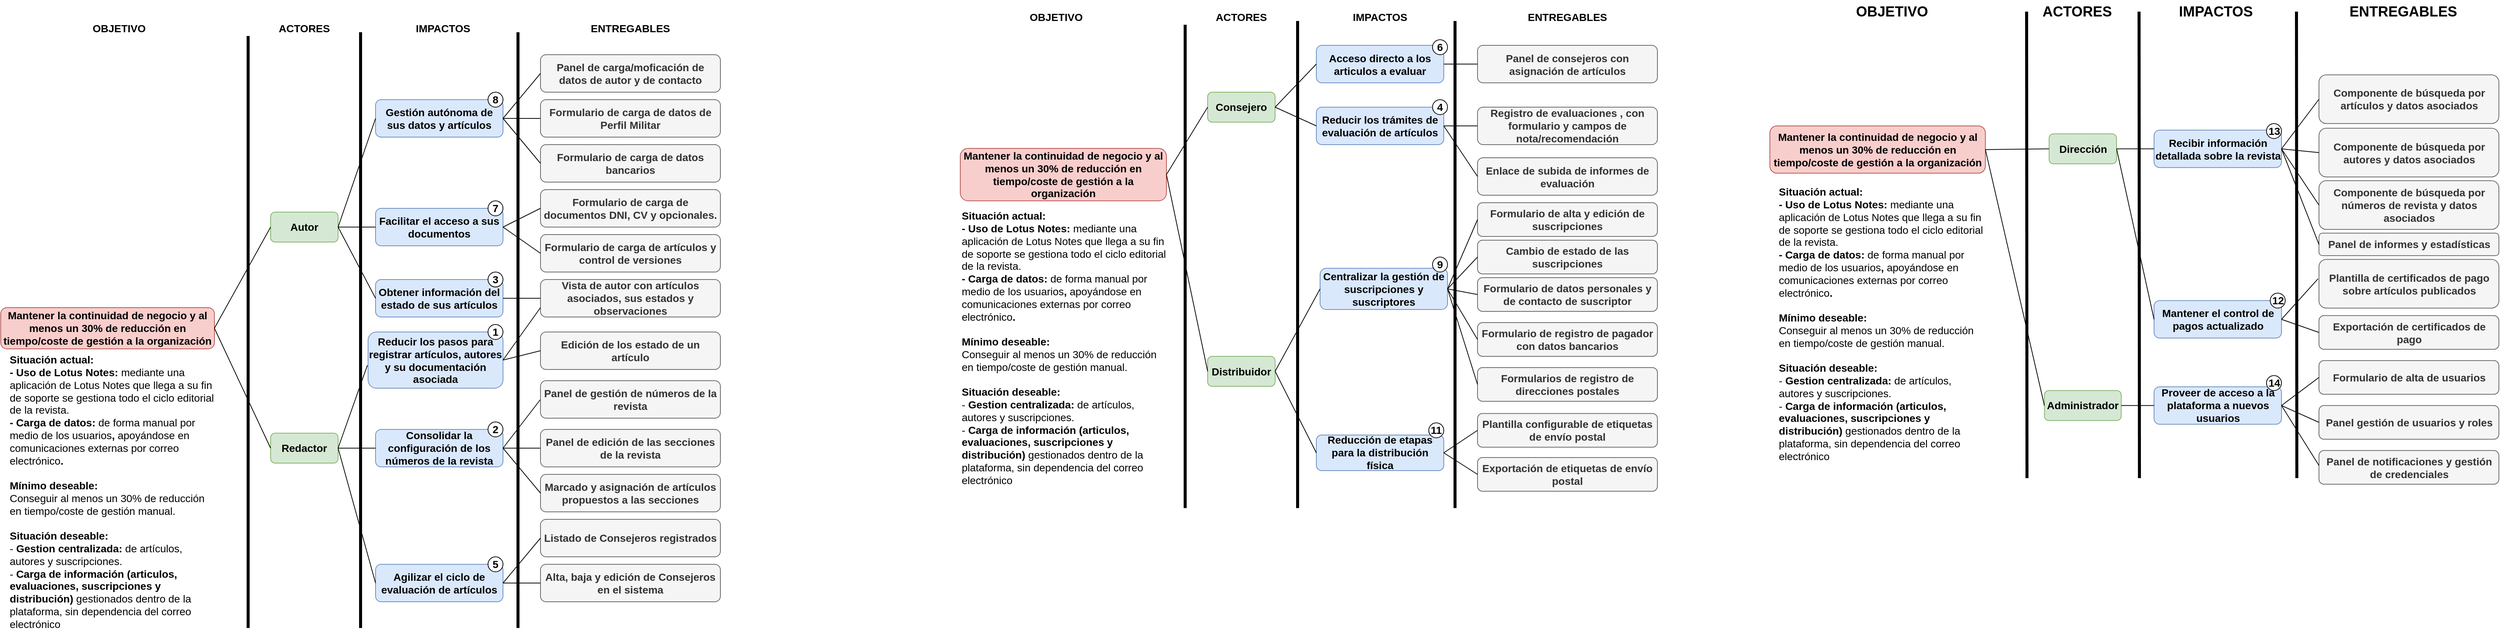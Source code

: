 <mxfile version="28.0.6">
  <diagram name="Página-1" id="cSd-_wRobqRKL74ayYy6">
    <mxGraphModel dx="3080" dy="961" grid="1" gridSize="10" guides="1" tooltips="1" connect="1" arrows="1" fold="1" page="1" pageScale="1" pageWidth="827" pageHeight="1169" math="0" shadow="0">
      <root>
        <mxCell id="0" />
        <mxCell id="1" parent="0" />
        <mxCell id="NgBLxMBELUggTvaBQ7se-1" value="&lt;b&gt;Mantener la continuidad de negocio y al menos un 30% de reducción en tiempo/coste de gestión a la organización&lt;/b&gt;" style="rounded=1;whiteSpace=wrap;html=1;fillColor=#f8cecc;strokeColor=#b85450;fontSize=14;" parent="1" vertex="1">
          <mxGeometry x="390" y="240" width="275" height="70" as="geometry" />
        </mxCell>
        <mxCell id="NgBLxMBELUggTvaBQ7se-33" value="ACTORES" style="text;html=1;align=center;verticalAlign=middle;whiteSpace=wrap;rounded=0;fontSize=14;fontStyle=1" parent="1" vertex="1">
          <mxGeometry x="735" y="50" width="60" height="30" as="geometry" />
        </mxCell>
        <mxCell id="NgBLxMBELUggTvaBQ7se-34" value="IMPACTOS" style="text;html=1;align=center;verticalAlign=middle;whiteSpace=wrap;rounded=0;fontSize=14;fontStyle=1" parent="1" vertex="1">
          <mxGeometry x="920" y="50" width="60" height="30" as="geometry" />
        </mxCell>
        <mxCell id="NgBLxMBELUggTvaBQ7se-35" value="ENTREGABLES" style="text;html=1;align=center;verticalAlign=middle;whiteSpace=wrap;rounded=0;fontSize=14;fontStyle=1" parent="1" vertex="1">
          <mxGeometry x="1170" y="50" width="60" height="30" as="geometry" />
        </mxCell>
        <mxCell id="NgBLxMBELUggTvaBQ7se-36" value="OBJETIVO" style="text;html=1;align=center;verticalAlign=middle;whiteSpace=wrap;rounded=0;fontSize=14;fontStyle=1" parent="1" vertex="1">
          <mxGeometry x="487.5" y="50" width="60" height="30" as="geometry" />
        </mxCell>
        <mxCell id="NgBLxMBELUggTvaBQ7se-38" value="" style="endArrow=none;html=1;rounded=0;strokeWidth=4;fontSize=14;" parent="1" edge="1">
          <mxGeometry width="50" height="50" relative="1" as="geometry">
            <mxPoint x="690" y="720" as="sourcePoint" />
            <mxPoint x="690" y="75" as="targetPoint" />
          </mxGeometry>
        </mxCell>
        <mxCell id="NgBLxMBELUggTvaBQ7se-39" value="" style="endArrow=none;html=1;rounded=0;strokeWidth=4;fontSize=14;" parent="1" edge="1">
          <mxGeometry width="50" height="50" relative="1" as="geometry">
            <mxPoint x="840" y="720" as="sourcePoint" />
            <mxPoint x="840" y="70" as="targetPoint" />
          </mxGeometry>
        </mxCell>
        <mxCell id="NgBLxMBELUggTvaBQ7se-40" value="" style="endArrow=none;html=1;rounded=0;strokeWidth=4;fontSize=14;" parent="1" edge="1">
          <mxGeometry width="50" height="50" relative="1" as="geometry">
            <mxPoint x="1050" y="720" as="sourcePoint" />
            <mxPoint x="1050" y="70" as="targetPoint" />
          </mxGeometry>
        </mxCell>
        <mxCell id="NgBLxMBELUggTvaBQ7se-41" value="&lt;div&gt;&lt;b&gt;&lt;br&gt;&lt;/b&gt;&lt;/div&gt;&lt;div&gt;&lt;font&gt;&lt;b&gt;Situación actual:&lt;/b&gt;&lt;/font&gt;&lt;/div&gt;&lt;div&gt;&lt;b style=&quot;background-color: transparent; color: light-dark(rgb(0, 0, 0), rgb(255, 255, 255));&quot;&gt;- Uso de Lotus Notes: &lt;/b&gt;&lt;span style=&quot;background-color: transparent; color: light-dark(rgb(0, 0, 0), rgb(255, 255, 255));&quot;&gt;mediante una aplicación de Lotus Notes que llega a su fin de soporte se gestiona todo el ciclo editorial de la revista.&lt;/span&gt;&lt;br&gt;&lt;b style=&quot;background-color: transparent; color: light-dark(rgb(0, 0, 0), rgb(255, 255, 255));&quot;&gt;- Carga de datos: &lt;/b&gt;&lt;span style=&quot;background-color: transparent; color: light-dark(rgb(0, 0, 0), rgb(255, 255, 255));&quot;&gt;de forma manual por medio de los usuarios&lt;/span&gt;&lt;b style=&quot;background-color: transparent; color: light-dark(rgb(0, 0, 0), rgb(255, 255, 255));&quot;&gt;,&amp;nbsp;&lt;/b&gt;&lt;span style=&quot;background-color: transparent; color: light-dark(rgb(0, 0, 0), rgb(255, 255, 255));&quot;&gt;apoyándose en comunicaciones externas por correo electrónico&lt;/span&gt;&lt;b style=&quot;background-color: transparent; color: light-dark(rgb(0, 0, 0), rgb(255, 255, 255));&quot;&gt;.&lt;/b&gt;&lt;/div&gt;&lt;div&gt;&lt;span style=&quot;background-color: transparent; color: light-dark(rgb(0, 0, 0), rgb(255, 255, 255));&quot;&gt;&lt;br&gt;&lt;/span&gt;&lt;/div&gt;&lt;b&gt;&lt;font&gt;Mínimo deseable&lt;/font&gt;:&lt;/b&gt;&amp;nbsp;&lt;div&gt;Conseguir al menos un 3&lt;span data-end=&quot;1153&quot; data-start=&quot;1099&quot;&gt;0% de reducción en tiempo/coste de gestión manual&lt;/span&gt;.&lt;div&gt;&lt;br&gt;&lt;div&gt;&lt;b&gt;&lt;font&gt;Situación deseable:&lt;/font&gt;&lt;/b&gt;&lt;/div&gt;&lt;div&gt;&lt;span style=&quot;background-color: transparent; color: light-dark(rgb(0, 0, 0), rgb(255, 255, 255));&quot;&gt;- &lt;b&gt;Gestion centralizada:&lt;/b&gt; de artículos, autores y suscripciones.&lt;/span&gt;&lt;br&gt;&lt;span style=&quot;background-color: transparent; color: light-dark(rgb(0, 0, 0), rgb(255, 255, 255));&quot;&gt;-&amp;nbsp;&lt;/span&gt;&lt;span style=&quot;background-color: transparent; color: light-dark(rgb(0, 0, 0), rgb(255, 255, 255));&quot;&gt;&lt;b&gt;Carga de información (articulos, evaluaciones, suscripciones y distribución)&lt;/b&gt; gestionados dentro de la plataforma, sin dependencia del correo electrónico&lt;/span&gt;&lt;br&gt;&lt;/div&gt;&lt;/div&gt;&lt;/div&gt;" style="text;html=1;align=left;verticalAlign=middle;whiteSpace=wrap;rounded=0;fontSize=14;" parent="1" vertex="1">
          <mxGeometry x="390" y="357.5" width="280" height="280" as="geometry" />
        </mxCell>
        <mxCell id="pvU-2DZ_yvHuzhMmbwo7-13" value="Panel de consejeros con asignación de artículos" style="rounded=1;whiteSpace=wrap;html=1;fontStyle=1;align=center;fillColor=#f5f5f5;fontColor=#333333;strokeColor=#666666;fontSize=14;" parent="1" vertex="1">
          <mxGeometry x="1080" y="102.5" width="240" height="50" as="geometry" />
        </mxCell>
        <mxCell id="pvU-2DZ_yvHuzhMmbwo7-15" value="Registro de evaluaciones , con formulario y campos de nota/recomendación" style="rounded=1;whiteSpace=wrap;html=1;fontStyle=1;align=center;fillColor=#f5f5f5;fontColor=#333333;strokeColor=#666666;fontSize=14;" parent="1" vertex="1">
          <mxGeometry x="1080" y="185" width="240" height="50" as="geometry" />
        </mxCell>
        <mxCell id="pvU-2DZ_yvHuzhMmbwo7-16" value="Enlace de subida de informes de evaluación" style="rounded=1;whiteSpace=wrap;html=1;fontStyle=1;align=center;fillColor=#f5f5f5;fontColor=#333333;strokeColor=#666666;fontSize=14;" parent="1" vertex="1">
          <mxGeometry x="1080" y="252.5" width="240" height="50" as="geometry" />
        </mxCell>
        <mxCell id="F3OMtXvFmDKzKZchB4pA-2" value="Consejero" style="rounded=1;whiteSpace=wrap;html=1;fontStyle=1;fillColor=#d5e8d4;strokeColor=#82b366;fontSize=14;" parent="1" vertex="1">
          <mxGeometry x="720" y="165" width="90" height="40" as="geometry" />
        </mxCell>
        <mxCell id="F3OMtXvFmDKzKZchB4pA-20" value="" style="endArrow=none;html=1;rounded=0;exitX=1;exitY=0.5;exitDx=0;exitDy=0;entryX=0;entryY=0.5;entryDx=0;entryDy=0;fontSize=14;" parent="1" source="NgBLxMBELUggTvaBQ7se-1" target="F3OMtXvFmDKzKZchB4pA-2" edge="1">
          <mxGeometry width="50" height="50" relative="1" as="geometry">
            <mxPoint x="750" y="1073" as="sourcePoint" />
            <mxPoint x="815" y="740" as="targetPoint" />
          </mxGeometry>
        </mxCell>
        <mxCell id="F3OMtXvFmDKzKZchB4pA-25" value="Acceso directo a los articulos a evaluar" style="rounded=1;whiteSpace=wrap;html=1;fontStyle=1;fillColor=#dae8fc;strokeColor=#6c8ebf;fontSize=14;" parent="1" vertex="1">
          <mxGeometry x="865" y="102.5" width="170" height="50" as="geometry" />
        </mxCell>
        <mxCell id="F3OMtXvFmDKzKZchB4pA-26" value="Reducir los trámites de evaluación de artículos" style="rounded=1;whiteSpace=wrap;html=1;fontStyle=1;fillColor=#dae8fc;strokeColor=#6c8ebf;fontSize=14;" parent="1" vertex="1">
          <mxGeometry x="865" y="185" width="170" height="50" as="geometry" />
        </mxCell>
        <mxCell id="F3OMtXvFmDKzKZchB4pA-27" value="" style="endArrow=none;html=1;rounded=0;exitX=1;exitY=0.5;exitDx=0;exitDy=0;entryX=0;entryY=0.5;entryDx=0;entryDy=0;fontSize=14;" parent="1" source="F3OMtXvFmDKzKZchB4pA-25" target="pvU-2DZ_yvHuzhMmbwo7-13" edge="1">
          <mxGeometry width="50" height="50" relative="1" as="geometry">
            <mxPoint x="1350" y="920" as="sourcePoint" />
            <mxPoint x="1400" y="980" as="targetPoint" />
          </mxGeometry>
        </mxCell>
        <mxCell id="F3OMtXvFmDKzKZchB4pA-28" value="" style="endArrow=none;html=1;rounded=0;exitX=1;exitY=0.5;exitDx=0;exitDy=0;entryX=0;entryY=0.5;entryDx=0;entryDy=0;fontSize=14;" parent="1" source="F3OMtXvFmDKzKZchB4pA-26" target="pvU-2DZ_yvHuzhMmbwo7-15" edge="1">
          <mxGeometry width="50" height="50" relative="1" as="geometry">
            <mxPoint x="1430" y="970" as="sourcePoint" />
            <mxPoint x="1480" y="1030" as="targetPoint" />
          </mxGeometry>
        </mxCell>
        <mxCell id="F3OMtXvFmDKzKZchB4pA-29" value="" style="endArrow=none;html=1;rounded=0;exitX=1;exitY=0.5;exitDx=0;exitDy=0;entryX=0;entryY=0.5;entryDx=0;entryDy=0;fontSize=14;" parent="1" source="F3OMtXvFmDKzKZchB4pA-26" target="pvU-2DZ_yvHuzhMmbwo7-16" edge="1">
          <mxGeometry width="50" height="50" relative="1" as="geometry">
            <mxPoint x="1370" y="960" as="sourcePoint" />
            <mxPoint x="1420" y="1020" as="targetPoint" />
          </mxGeometry>
        </mxCell>
        <mxCell id="F3OMtXvFmDKzKZchB4pA-42" value="" style="endArrow=none;html=1;rounded=0;exitX=1;exitY=0.5;exitDx=0;exitDy=0;entryX=0;entryY=0.5;entryDx=0;entryDy=0;fontSize=14;" parent="1" source="F3OMtXvFmDKzKZchB4pA-2" target="F3OMtXvFmDKzKZchB4pA-25" edge="1">
          <mxGeometry width="50" height="50" relative="1" as="geometry">
            <mxPoint x="800" y="1150" as="sourcePoint" />
            <mxPoint x="840" y="1050" as="targetPoint" />
          </mxGeometry>
        </mxCell>
        <mxCell id="F3OMtXvFmDKzKZchB4pA-43" value="" style="endArrow=none;html=1;rounded=0;exitX=1;exitY=0.5;exitDx=0;exitDy=0;entryX=0;entryY=0.5;entryDx=0;entryDy=0;fontSize=14;" parent="1" source="F3OMtXvFmDKzKZchB4pA-2" target="F3OMtXvFmDKzKZchB4pA-26" edge="1">
          <mxGeometry width="50" height="50" relative="1" as="geometry">
            <mxPoint x="900" y="1160" as="sourcePoint" />
            <mxPoint x="940" y="1060" as="targetPoint" />
          </mxGeometry>
        </mxCell>
        <mxCell id="F3OMtXvFmDKzKZchB4pA-44" value="&lt;b&gt;4&lt;/b&gt;" style="ellipse;whiteSpace=wrap;html=1;fontSize=14;" parent="1" vertex="1">
          <mxGeometry x="1020" y="175" width="20" height="20" as="geometry" />
        </mxCell>
        <mxCell id="F3OMtXvFmDKzKZchB4pA-48" value="&lt;b&gt;6&lt;/b&gt;" style="ellipse;whiteSpace=wrap;html=1;fontSize=14;" parent="1" vertex="1">
          <mxGeometry x="1020" y="95" width="20" height="20" as="geometry" />
        </mxCell>
        <mxCell id="Lrqej87W0PStqDDZzt1G-1" value="&lt;b&gt;Mantener la continuidad de negocio y al menos un 30% de reducción en tiempo/coste de gestión a la organización&lt;/b&gt;" style="rounded=1;whiteSpace=wrap;html=1;fillColor=#f8cecc;strokeColor=#b85450;fontSize=14;" parent="1" vertex="1">
          <mxGeometry x="1470" y="210" width="287.5" height="63.13" as="geometry" />
        </mxCell>
        <mxCell id="Lrqej87W0PStqDDZzt1G-3" value="Dirección" style="rounded=1;whiteSpace=wrap;html=1;fontStyle=1;fillColor=#d5e8d4;strokeColor=#82b366;fontSize=14;" parent="1" vertex="1">
          <mxGeometry x="1842.5" y="220.63" width="90" height="40" as="geometry" />
        </mxCell>
        <mxCell id="Lrqej87W0PStqDDZzt1G-9" value="Recibir información detallada sobre la revista" style="rounded=1;whiteSpace=wrap;html=1;fontStyle=1;fillColor=#dae8fc;strokeColor=#6c8ebf;fontSize=14;" parent="1" vertex="1">
          <mxGeometry x="1982.5" y="215.63" width="170" height="50" as="geometry" />
        </mxCell>
        <mxCell id="Lrqej87W0PStqDDZzt1G-12" value="Componente de búsqueda por artículos y datos asociados" style="rounded=1;whiteSpace=wrap;html=1;fontStyle=1;fillColor=#f5f5f5;fontColor=#333333;strokeColor=#666666;fontSize=14;" parent="1" vertex="1">
          <mxGeometry x="2202.5" y="141.88" width="240" height="65" as="geometry" />
        </mxCell>
        <mxCell id="Lrqej87W0PStqDDZzt1G-18" value="" style="endArrow=none;html=1;rounded=0;exitX=1;exitY=0.5;exitDx=0;exitDy=0;entryX=0;entryY=0.5;entryDx=0;entryDy=0;fontSize=14;" parent="1" source="Lrqej87W0PStqDDZzt1G-9" target="Lrqej87W0PStqDDZzt1G-12" edge="1">
          <mxGeometry width="50" height="50" relative="1" as="geometry">
            <mxPoint x="2022.5" y="200.63" as="sourcePoint" />
            <mxPoint x="2072.5" y="150.63" as="targetPoint" />
          </mxGeometry>
        </mxCell>
        <mxCell id="Lrqej87W0PStqDDZzt1G-20" value="" style="endArrow=none;html=1;rounded=0;exitX=1;exitY=0.5;exitDx=0;exitDy=0;entryX=0;entryY=0.5;entryDx=0;entryDy=0;fontSize=14;" parent="1" source="Lrqej87W0PStqDDZzt1G-3" target="Lrqej87W0PStqDDZzt1G-9" edge="1">
          <mxGeometry width="50" height="50" relative="1" as="geometry">
            <mxPoint x="2012.5" y="-329.37" as="sourcePoint" />
            <mxPoint x="2062.5" y="-379.37" as="targetPoint" />
          </mxGeometry>
        </mxCell>
        <mxCell id="Lrqej87W0PStqDDZzt1G-27" value="" style="endArrow=none;html=1;rounded=0;exitX=1;exitY=0.5;exitDx=0;exitDy=0;entryX=0;entryY=0.5;entryDx=0;entryDy=0;fontSize=14;" parent="1" source="Lrqej87W0PStqDDZzt1G-1" target="Lrqej87W0PStqDDZzt1G-3" edge="1">
          <mxGeometry width="50" height="50" relative="1" as="geometry">
            <mxPoint x="2022.5" y="-996.87" as="sourcePoint" />
            <mxPoint x="2072.5" y="-1046.87" as="targetPoint" />
          </mxGeometry>
        </mxCell>
        <mxCell id="Lrqej87W0PStqDDZzt1G-28" value="ACTORES" style="text;html=1;align=center;verticalAlign=middle;whiteSpace=wrap;rounded=0;fontSize=19;fontStyle=1" parent="1" vertex="1">
          <mxGeometry x="1850" y="42.5" width="60" height="30" as="geometry" />
        </mxCell>
        <mxCell id="Lrqej87W0PStqDDZzt1G-29" value="IMPACTOS" style="text;html=1;align=center;verticalAlign=middle;whiteSpace=wrap;rounded=0;fontSize=19;fontStyle=1" parent="1" vertex="1">
          <mxGeometry x="2035" y="42.5" width="60" height="30" as="geometry" />
        </mxCell>
        <mxCell id="Lrqej87W0PStqDDZzt1G-30" value="ENTREGABLES" style="text;html=1;align=center;verticalAlign=middle;whiteSpace=wrap;rounded=0;fontSize=19;fontStyle=1" parent="1" vertex="1">
          <mxGeometry x="2285" y="42.5" width="60" height="30" as="geometry" />
        </mxCell>
        <mxCell id="Lrqej87W0PStqDDZzt1G-31" value="OBJETIVO" style="text;html=1;align=center;verticalAlign=middle;whiteSpace=wrap;rounded=0;fontSize=19;fontStyle=1" parent="1" vertex="1">
          <mxGeometry x="1602.5" y="42.5" width="60" height="30" as="geometry" />
        </mxCell>
        <mxCell id="Lrqej87W0PStqDDZzt1G-33" value="" style="endArrow=none;html=1;rounded=0;strokeWidth=4;fontSize=14;" parent="1" edge="1">
          <mxGeometry width="50" height="50" relative="1" as="geometry">
            <mxPoint x="1813" y="680" as="sourcePoint" />
            <mxPoint x="1812.5" y="57.5" as="targetPoint" />
          </mxGeometry>
        </mxCell>
        <mxCell id="Lrqej87W0PStqDDZzt1G-34" value="" style="endArrow=none;html=1;rounded=0;strokeWidth=4;fontSize=14;" parent="1" edge="1">
          <mxGeometry width="50" height="50" relative="1" as="geometry">
            <mxPoint x="1963" y="680" as="sourcePoint" />
            <mxPoint x="1962.5" y="57.5" as="targetPoint" />
          </mxGeometry>
        </mxCell>
        <mxCell id="Lrqej87W0PStqDDZzt1G-35" value="" style="endArrow=none;html=1;rounded=0;strokeWidth=4;fontSize=14;" parent="1" edge="1">
          <mxGeometry width="50" height="50" relative="1" as="geometry">
            <mxPoint x="2173" y="680" as="sourcePoint" />
            <mxPoint x="2172.5" y="57.5" as="targetPoint" />
          </mxGeometry>
        </mxCell>
        <mxCell id="Lrqej87W0PStqDDZzt1G-36" value="&lt;div&gt;&lt;b&gt;&lt;br&gt;&lt;/b&gt;&lt;/div&gt;&lt;div&gt;&lt;font&gt;&lt;b&gt;Situación actual:&lt;/b&gt;&lt;/font&gt;&lt;/div&gt;&lt;div&gt;&lt;b style=&quot;background-color: transparent; color: light-dark(rgb(0, 0, 0), rgb(255, 255, 255));&quot;&gt;- Uso de Lotus Notes: &lt;/b&gt;&lt;span style=&quot;background-color: transparent; color: light-dark(rgb(0, 0, 0), rgb(255, 255, 255));&quot;&gt;mediante una aplicación de Lotus Notes que llega a su fin de soporte se gestiona todo el ciclo editorial de la revista.&lt;/span&gt;&lt;br&gt;&lt;b style=&quot;background-color: transparent; color: light-dark(rgb(0, 0, 0), rgb(255, 255, 255));&quot;&gt;- Carga de datos: &lt;/b&gt;&lt;span style=&quot;background-color: transparent; color: light-dark(rgb(0, 0, 0), rgb(255, 255, 255));&quot;&gt;de forma manual por medio de los usuarios&lt;/span&gt;&lt;b style=&quot;background-color: transparent; color: light-dark(rgb(0, 0, 0), rgb(255, 255, 255));&quot;&gt;,&amp;nbsp;&lt;/b&gt;&lt;span style=&quot;background-color: transparent; color: light-dark(rgb(0, 0, 0), rgb(255, 255, 255));&quot;&gt;apoyándose en comunicaciones externas por correo electrónico&lt;/span&gt;&lt;b style=&quot;background-color: transparent; color: light-dark(rgb(0, 0, 0), rgb(255, 255, 255));&quot;&gt;.&lt;/b&gt;&lt;/div&gt;&lt;div&gt;&lt;span style=&quot;background-color: transparent; color: light-dark(rgb(0, 0, 0), rgb(255, 255, 255));&quot;&gt;&lt;br&gt;&lt;/span&gt;&lt;/div&gt;&lt;b&gt;&lt;font&gt;Mínimo deseable&lt;/font&gt;:&lt;/b&gt;&amp;nbsp;&lt;div&gt;Conseguir al menos un 3&lt;span data-end=&quot;1153&quot; data-start=&quot;1099&quot;&gt;0% de reducción en tiempo/coste de gestión manual&lt;/span&gt;.&lt;div&gt;&lt;br&gt;&lt;div&gt;&lt;b&gt;&lt;font&gt;Situación deseable:&lt;/font&gt;&lt;/b&gt;&lt;/div&gt;&lt;div&gt;&lt;span style=&quot;background-color: transparent; color: light-dark(rgb(0, 0, 0), rgb(255, 255, 255));&quot;&gt;- &lt;b&gt;Gestion centralizada:&lt;/b&gt; de artículos, autores y suscripciones.&lt;/span&gt;&lt;br&gt;&lt;span style=&quot;background-color: transparent; color: light-dark(rgb(0, 0, 0), rgb(255, 255, 255));&quot;&gt;-&amp;nbsp;&lt;/span&gt;&lt;span style=&quot;background-color: transparent; color: light-dark(rgb(0, 0, 0), rgb(255, 255, 255));&quot;&gt;&lt;b&gt;Carga de información (articulos, evaluaciones, suscripciones y distribución)&lt;/b&gt; gestionados dentro de la plataforma, sin dependencia del correo electrónico&lt;/span&gt;&lt;br&gt;&lt;/div&gt;&lt;/div&gt;&lt;/div&gt;" style="text;html=1;align=left;verticalAlign=middle;whiteSpace=wrap;rounded=0;fontSize=14;" parent="1" vertex="1">
          <mxGeometry x="1480" y="326.25" width="280" height="280" as="geometry" />
        </mxCell>
        <mxCell id="Lrqej87W0PStqDDZzt1G-42" value="&lt;b&gt;13&lt;/b&gt;" style="ellipse;whiteSpace=wrap;html=1;fontSize=14;" parent="1" vertex="1">
          <mxGeometry x="2132.5" y="206.88" width="20" height="20" as="geometry" />
        </mxCell>
        <mxCell id="Lrqej87W0PStqDDZzt1G-48" value="Plantilla de certificados de pago sobre artículos publicados" style="rounded=1;whiteSpace=wrap;html=1;fontStyle=1;fillColor=#f5f5f5;fontColor=#333333;strokeColor=#666666;fontSize=14;" parent="1" vertex="1">
          <mxGeometry x="2202.5" y="388.13" width="240" height="65" as="geometry" />
        </mxCell>
        <mxCell id="Lrqej87W0PStqDDZzt1G-49" value="Mantener el control de pagos actualizado" style="rounded=1;whiteSpace=wrap;html=1;fontStyle=1;fillColor=#dae8fc;strokeColor=#6c8ebf;fontSize=14;" parent="1" vertex="1">
          <mxGeometry x="1982.5" y="443.13" width="170" height="50" as="geometry" />
        </mxCell>
        <mxCell id="Lrqej87W0PStqDDZzt1G-50" value="" style="endArrow=none;html=1;rounded=0;exitX=1;exitY=0.5;exitDx=0;exitDy=0;entryX=0;entryY=0.5;entryDx=0;entryDy=0;fontSize=14;" parent="1" source="Lrqej87W0PStqDDZzt1G-3" target="Lrqej87W0PStqDDZzt1G-49" edge="1">
          <mxGeometry width="50" height="50" relative="1" as="geometry">
            <mxPoint x="1932.5" y="16.38" as="sourcePoint" />
            <mxPoint x="1982.5" y="-45.62" as="targetPoint" />
          </mxGeometry>
        </mxCell>
        <mxCell id="Lrqej87W0PStqDDZzt1G-51" value="&lt;b&gt;12&lt;/b&gt;" style="ellipse;whiteSpace=wrap;html=1;fontSize=14;" parent="1" vertex="1">
          <mxGeometry x="2137.5" y="433.13" width="20" height="20" as="geometry" />
        </mxCell>
        <mxCell id="Lrqej87W0PStqDDZzt1G-52" value="" style="endArrow=none;html=1;rounded=0;entryX=-0.005;entryY=0.397;entryDx=0;entryDy=0;entryPerimeter=0;fontSize=14;" parent="1" target="Lrqej87W0PStqDDZzt1G-48" edge="1">
          <mxGeometry width="50" height="50" relative="1" as="geometry">
            <mxPoint x="2152.5" y="468.13" as="sourcePoint" />
            <mxPoint x="2232.5" y="383.13" as="targetPoint" />
          </mxGeometry>
        </mxCell>
        <mxCell id="Lrqej87W0PStqDDZzt1G-80" value="Componente de búsqueda por autores y datos asociados" style="rounded=1;whiteSpace=wrap;html=1;fontStyle=1;fillColor=#f5f5f5;fontColor=#333333;strokeColor=#666666;fontSize=14;" parent="1" vertex="1">
          <mxGeometry x="2202.5" y="213.13" width="240" height="65" as="geometry" />
        </mxCell>
        <mxCell id="Lrqej87W0PStqDDZzt1G-81" value="Componente de búsqueda por números de revista y datos asociados" style="rounded=1;whiteSpace=wrap;html=1;fontStyle=1;fillColor=#f5f5f5;fontColor=#333333;strokeColor=#666666;fontSize=14;" parent="1" vertex="1">
          <mxGeometry x="2202.5" y="283.13" width="240" height="65" as="geometry" />
        </mxCell>
        <mxCell id="Lrqej87W0PStqDDZzt1G-82" value="" style="endArrow=none;html=1;rounded=0;exitX=1;exitY=0.5;exitDx=0;exitDy=0;entryX=0;entryY=0.5;entryDx=0;entryDy=0;fontSize=14;" parent="1" source="Lrqej87W0PStqDDZzt1G-9" target="Lrqej87W0PStqDDZzt1G-80" edge="1">
          <mxGeometry width="50" height="50" relative="1" as="geometry">
            <mxPoint x="2112.5" y="327.13" as="sourcePoint" />
            <mxPoint x="2162.5" y="293.13" as="targetPoint" />
          </mxGeometry>
        </mxCell>
        <mxCell id="Lrqej87W0PStqDDZzt1G-83" value="" style="endArrow=none;html=1;rounded=0;exitX=1;exitY=0.5;exitDx=0;exitDy=0;entryX=0;entryY=0.5;entryDx=0;entryDy=0;fontSize=14;" parent="1" source="Lrqej87W0PStqDDZzt1G-9" target="Lrqej87W0PStqDDZzt1G-81" edge="1">
          <mxGeometry width="50" height="50" relative="1" as="geometry">
            <mxPoint x="2102.5" y="317.13" as="sourcePoint" />
            <mxPoint x="2152.5" y="283.13" as="targetPoint" />
          </mxGeometry>
        </mxCell>
        <mxCell id="Lrqej87W0PStqDDZzt1G-84" value="Exportación de certificados de pago" style="rounded=1;whiteSpace=wrap;html=1;fontStyle=1;fillColor=#f5f5f5;fontColor=#333333;strokeColor=#666666;fontSize=14;" parent="1" vertex="1">
          <mxGeometry x="2202.5" y="463.13" width="240" height="45" as="geometry" />
        </mxCell>
        <mxCell id="Lrqej87W0PStqDDZzt1G-85" value="" style="endArrow=none;html=1;rounded=0;exitX=1;exitY=0.5;exitDx=0;exitDy=0;entryX=0;entryY=0.5;entryDx=0;entryDy=0;fontSize=14;" parent="1" source="Lrqej87W0PStqDDZzt1G-49" target="Lrqej87W0PStqDDZzt1G-84" edge="1">
          <mxGeometry width="50" height="50" relative="1" as="geometry">
            <mxPoint x="2152.5" y="522.88" as="sourcePoint" />
            <mxPoint x="2199.5" y="481.88" as="targetPoint" />
          </mxGeometry>
        </mxCell>
        <mxCell id="Lrqej87W0PStqDDZzt1G-112" value="Panel de informes y estadísticas" style="rounded=1;whiteSpace=wrap;html=1;fontStyle=1;fillColor=#f5f5f5;fontColor=#333333;strokeColor=#666666;fontSize=14;" parent="1" vertex="1">
          <mxGeometry x="2202.5" y="353.13" width="240" height="30" as="geometry" />
        </mxCell>
        <mxCell id="Lrqej87W0PStqDDZzt1G-113" value="" style="endArrow=none;html=1;rounded=0;exitX=1;exitY=0.5;exitDx=0;exitDy=0;entryX=0;entryY=0.5;entryDx=0;entryDy=0;fontSize=14;" parent="1" source="Lrqej87W0PStqDDZzt1G-9" target="Lrqej87W0PStqDDZzt1G-112" edge="1">
          <mxGeometry width="50" height="50" relative="1" as="geometry">
            <mxPoint x="2082.5" y="353.13" as="sourcePoint" />
            <mxPoint x="2132.5" y="423.13" as="targetPoint" />
          </mxGeometry>
        </mxCell>
        <mxCell id="Lrqej87W0PStqDDZzt1G-114" value="Administrador" style="rounded=1;whiteSpace=wrap;html=1;fontStyle=1;fillColor=#d5e8d4;strokeColor=#82b366;fontSize=14;" parent="1" vertex="1">
          <mxGeometry x="1836.25" y="563.13" width="102.5" height="40" as="geometry" />
        </mxCell>
        <mxCell id="Lrqej87W0PStqDDZzt1G-115" value="Proveer de acceso a la plataforma a nuevos usuarios" style="rounded=1;whiteSpace=wrap;html=1;fontStyle=1;fillColor=#dae8fc;strokeColor=#6c8ebf;fontSize=14;" parent="1" vertex="1">
          <mxGeometry x="1982.5" y="558.13" width="170" height="50" as="geometry" />
        </mxCell>
        <mxCell id="Lrqej87W0PStqDDZzt1G-116" value="Formulario de alta de usuarios" style="rounded=1;whiteSpace=wrap;html=1;fontStyle=1;fillColor=#f5f5f5;fontColor=#333333;strokeColor=#666666;fontSize=14;" parent="1" vertex="1">
          <mxGeometry x="2202.5" y="523.13" width="240" height="45" as="geometry" />
        </mxCell>
        <mxCell id="Lrqej87W0PStqDDZzt1G-117" value="Panel gestión de usuarios y roles" style="rounded=1;whiteSpace=wrap;html=1;fontStyle=1;fillColor=#f5f5f5;fontColor=#333333;strokeColor=#666666;fontSize=14;" parent="1" vertex="1">
          <mxGeometry x="2202.5" y="583.13" width="240" height="45" as="geometry" />
        </mxCell>
        <mxCell id="Lrqej87W0PStqDDZzt1G-118" value="" style="endArrow=none;html=1;rounded=0;entryX=0;entryY=0.5;entryDx=0;entryDy=0;exitX=1;exitY=0.5;exitDx=0;exitDy=0;fontSize=14;" parent="1" source="Lrqej87W0PStqDDZzt1G-1" target="Lrqej87W0PStqDDZzt1G-114" edge="1">
          <mxGeometry width="50" height="50" relative="1" as="geometry">
            <mxPoint x="1782.5" y="-416.87" as="sourcePoint" />
            <mxPoint x="1927.5" y="1028.13" as="targetPoint" />
          </mxGeometry>
        </mxCell>
        <mxCell id="Lrqej87W0PStqDDZzt1G-119" value="" style="endArrow=none;html=1;rounded=0;exitX=1;exitY=0.5;exitDx=0;exitDy=0;fontSize=14;" parent="1" source="Lrqej87W0PStqDDZzt1G-114" target="Lrqej87W0PStqDDZzt1G-115" edge="1">
          <mxGeometry width="50" height="50" relative="1" as="geometry">
            <mxPoint x="2002.5" y="663.13" as="sourcePoint" />
            <mxPoint x="2052.5" y="885.13" as="targetPoint" />
          </mxGeometry>
        </mxCell>
        <mxCell id="Lrqej87W0PStqDDZzt1G-120" value="" style="endArrow=none;html=1;rounded=0;exitX=1;exitY=0.5;exitDx=0;exitDy=0;entryX=0;entryY=0.5;entryDx=0;entryDy=0;fontSize=14;" parent="1" source="Lrqej87W0PStqDDZzt1G-115" target="Lrqej87W0PStqDDZzt1G-116" edge="1">
          <mxGeometry width="50" height="50" relative="1" as="geometry">
            <mxPoint x="2052.5" y="713.13" as="sourcePoint" />
            <mxPoint x="2102.5" y="935.13" as="targetPoint" />
          </mxGeometry>
        </mxCell>
        <mxCell id="Lrqej87W0PStqDDZzt1G-121" value="" style="endArrow=none;html=1;rounded=0;exitX=1;exitY=0.5;exitDx=0;exitDy=0;entryX=0;entryY=0.5;entryDx=0;entryDy=0;fontSize=14;" parent="1" source="Lrqej87W0PStqDDZzt1G-115" target="Lrqej87W0PStqDDZzt1G-117" edge="1">
          <mxGeometry width="50" height="50" relative="1" as="geometry">
            <mxPoint x="2052.5" y="723.13" as="sourcePoint" />
            <mxPoint x="2102.5" y="945.13" as="targetPoint" />
          </mxGeometry>
        </mxCell>
        <mxCell id="Lrqej87W0PStqDDZzt1G-122" value="Panel de notificaciones y gestión de credenciales" style="rounded=1;whiteSpace=wrap;html=1;fontStyle=1;fillColor=#f5f5f5;fontColor=#333333;strokeColor=#666666;fontSize=14;" parent="1" vertex="1">
          <mxGeometry x="2202.5" y="643.13" width="240" height="45" as="geometry" />
        </mxCell>
        <mxCell id="Lrqej87W0PStqDDZzt1G-123" value="" style="endArrow=none;html=1;rounded=0;exitX=1;exitY=0.5;exitDx=0;exitDy=0;fontSize=14;" parent="1" source="Lrqej87W0PStqDDZzt1G-115" edge="1">
          <mxGeometry width="50" height="50" relative="1" as="geometry">
            <mxPoint x="2212.5" y="723.13" as="sourcePoint" />
            <mxPoint x="2202.5" y="663.13" as="targetPoint" />
          </mxGeometry>
        </mxCell>
        <mxCell id="Lrqej87W0PStqDDZzt1G-131" value="&lt;b&gt;14&lt;/b&gt;" style="ellipse;whiteSpace=wrap;html=1;fontSize=14;" parent="1" vertex="1">
          <mxGeometry x="2132.5" y="543.13" width="20" height="20" as="geometry" />
        </mxCell>
        <mxCell id="G-hrdXwlaVTm2EVkrW31-1" value="&lt;b&gt;Mantener la continuidad de negocio y al menos un 30% de reducción en tiempo/coste de gestión a la organización&lt;/b&gt;" style="rounded=1;whiteSpace=wrap;html=1;fillColor=#f8cecc;strokeColor=#b85450;fontSize=14;" vertex="1" parent="1">
          <mxGeometry x="-890" y="452.5" width="285" height="55" as="geometry" />
        </mxCell>
        <mxCell id="G-hrdXwlaVTm2EVkrW31-2" value="Redactor" style="rounded=1;whiteSpace=wrap;html=1;fontStyle=1;fillColor=#d5e8d4;strokeColor=#82b366;fontSize=14;" vertex="1" parent="1">
          <mxGeometry x="-530" y="620" width="90" height="40" as="geometry" />
        </mxCell>
        <mxCell id="G-hrdXwlaVTm2EVkrW31-3" value="Agilizar el ciclo de evaluación de artículos" style="rounded=1;whiteSpace=wrap;html=1;fontStyle=1;fillColor=#dae8fc;strokeColor=#6c8ebf;fontSize=14;" vertex="1" parent="1">
          <mxGeometry x="-390" y="795" width="170" height="50" as="geometry" />
        </mxCell>
        <mxCell id="G-hrdXwlaVTm2EVkrW31-4" value="Consolidar la configuración de los números de la revista" style="rounded=1;whiteSpace=wrap;html=1;fontStyle=1;fillColor=#dae8fc;strokeColor=#6c8ebf;fontSize=14;" vertex="1" parent="1">
          <mxGeometry x="-390" y="615" width="170" height="50" as="geometry" />
        </mxCell>
        <mxCell id="G-hrdXwlaVTm2EVkrW31-5" value="Reducir los pasos para registrar artículos, autores y su documentación asociada" style="rounded=1;whiteSpace=wrap;html=1;fontStyle=1;fillColor=#dae8fc;strokeColor=#6c8ebf;fontSize=14;" vertex="1" parent="1">
          <mxGeometry x="-400" y="485" width="180" height="75" as="geometry" />
        </mxCell>
        <mxCell id="G-hrdXwlaVTm2EVkrW31-6" value="Panel de&amp;nbsp;carga/moficación de datos de autor y de contacto" style="rounded=1;whiteSpace=wrap;html=1;fontStyle=1;fillColor=#f5f5f5;fontColor=#333333;strokeColor=#666666;fontSize=14;" vertex="1" parent="1">
          <mxGeometry x="-170" y="115" width="240" height="50" as="geometry" />
        </mxCell>
        <mxCell id="G-hrdXwlaVTm2EVkrW31-7" value="Formulario de carga de documentos DNI, CV y opcionales." style="rounded=1;whiteSpace=wrap;html=1;fontStyle=1;align=center;fillColor=#f5f5f5;fontColor=#333333;strokeColor=#666666;fontSize=14;" vertex="1" parent="1">
          <mxGeometry x="-170" y="295" width="240" height="50" as="geometry" />
        </mxCell>
        <mxCell id="G-hrdXwlaVTm2EVkrW31-8" value="" style="endArrow=none;html=1;rounded=0;exitX=1;exitY=0.5;exitDx=0;exitDy=0;entryX=0;entryY=0.5;entryDx=0;entryDy=0;fontSize=14;" edge="1" parent="1" source="G-hrdXwlaVTm2EVkrW31-1" target="G-hrdXwlaVTm2EVkrW31-2">
          <mxGeometry width="50" height="50" relative="1" as="geometry">
            <mxPoint x="-350" y="395" as="sourcePoint" />
            <mxPoint x="-300" y="345" as="targetPoint" />
          </mxGeometry>
        </mxCell>
        <mxCell id="G-hrdXwlaVTm2EVkrW31-9" value="" style="endArrow=none;html=1;rounded=0;exitX=1;exitY=0.5;exitDx=0;exitDy=0;entryX=-0.005;entryY=0.592;entryDx=0;entryDy=0;entryPerimeter=0;fontSize=14;" edge="1" parent="1" source="G-hrdXwlaVTm2EVkrW31-2" target="G-hrdXwlaVTm2EVkrW31-5">
          <mxGeometry width="50" height="50" relative="1" as="geometry">
            <mxPoint x="-350" y="395" as="sourcePoint" />
            <mxPoint x="-300" y="345" as="targetPoint" />
          </mxGeometry>
        </mxCell>
        <mxCell id="G-hrdXwlaVTm2EVkrW31-10" value="" style="endArrow=none;html=1;rounded=0;exitX=1;exitY=0.5;exitDx=0;exitDy=0;entryX=0;entryY=0.5;entryDx=0;entryDy=0;fontSize=14;" edge="1" parent="1" source="G-hrdXwlaVTm2EVkrW31-2" target="G-hrdXwlaVTm2EVkrW31-4">
          <mxGeometry width="50" height="50" relative="1" as="geometry">
            <mxPoint x="-350" y="395" as="sourcePoint" />
            <mxPoint x="-300" y="345" as="targetPoint" />
          </mxGeometry>
        </mxCell>
        <mxCell id="G-hrdXwlaVTm2EVkrW31-11" value="" style="endArrow=none;html=1;rounded=0;exitX=1;exitY=0.5;exitDx=0;exitDy=0;entryX=0;entryY=0.5;entryDx=0;entryDy=0;fontSize=14;" edge="1" parent="1" source="G-hrdXwlaVTm2EVkrW31-4" target="G-hrdXwlaVTm2EVkrW31-24">
          <mxGeometry width="50" height="50" relative="1" as="geometry">
            <mxPoint x="-340" y="1115" as="sourcePoint" />
            <mxPoint x="-160.0" y="1045" as="targetPoint" />
          </mxGeometry>
        </mxCell>
        <mxCell id="G-hrdXwlaVTm2EVkrW31-12" value="ACTORES" style="text;html=1;align=center;verticalAlign=middle;whiteSpace=wrap;rounded=0;fontSize=14;fontStyle=1" vertex="1" parent="1">
          <mxGeometry x="-515" y="65" width="60" height="30" as="geometry" />
        </mxCell>
        <mxCell id="G-hrdXwlaVTm2EVkrW31-13" value="IMPACTOS" style="text;html=1;align=center;verticalAlign=middle;whiteSpace=wrap;rounded=0;fontSize=14;fontStyle=1" vertex="1" parent="1">
          <mxGeometry x="-330" y="65" width="60" height="30" as="geometry" />
        </mxCell>
        <mxCell id="G-hrdXwlaVTm2EVkrW31-14" value="ENTREGABLES" style="text;html=1;align=center;verticalAlign=middle;whiteSpace=wrap;rounded=0;fontSize=14;fontStyle=1" vertex="1" parent="1">
          <mxGeometry x="-80" y="65" width="60" height="30" as="geometry" />
        </mxCell>
        <mxCell id="G-hrdXwlaVTm2EVkrW31-15" value="OBJETIVO" style="text;html=1;align=center;verticalAlign=middle;whiteSpace=wrap;rounded=0;fontSize=14;fontStyle=1" vertex="1" parent="1">
          <mxGeometry x="-762.5" y="65" width="60" height="30" as="geometry" />
        </mxCell>
        <mxCell id="G-hrdXwlaVTm2EVkrW31-16" value="" style="endArrow=none;html=1;rounded=0;exitX=1;exitY=0.5;exitDx=0;exitDy=0;entryX=0;entryY=0.5;entryDx=0;entryDy=0;fontSize=14;" edge="1" parent="1" source="G-hrdXwlaVTm2EVkrW31-2" target="G-hrdXwlaVTm2EVkrW31-3">
          <mxGeometry width="50" height="50" relative="1" as="geometry">
            <mxPoint x="-350" y="395" as="sourcePoint" />
            <mxPoint x="-300" y="345" as="targetPoint" />
          </mxGeometry>
        </mxCell>
        <mxCell id="G-hrdXwlaVTm2EVkrW31-17" value="" style="endArrow=none;html=1;rounded=0;strokeWidth=4;fontSize=14;" edge="1" parent="1">
          <mxGeometry width="50" height="50" relative="1" as="geometry">
            <mxPoint x="-560" y="880" as="sourcePoint" />
            <mxPoint x="-560" y="90" as="targetPoint" />
          </mxGeometry>
        </mxCell>
        <mxCell id="G-hrdXwlaVTm2EVkrW31-18" value="" style="endArrow=none;html=1;rounded=0;strokeWidth=4;fontSize=14;" edge="1" parent="1">
          <mxGeometry width="50" height="50" relative="1" as="geometry">
            <mxPoint x="-410" y="880" as="sourcePoint" />
            <mxPoint x="-410" y="85" as="targetPoint" />
          </mxGeometry>
        </mxCell>
        <mxCell id="G-hrdXwlaVTm2EVkrW31-19" value="" style="endArrow=none;html=1;rounded=0;strokeWidth=4;fontSize=14;" edge="1" parent="1">
          <mxGeometry width="50" height="50" relative="1" as="geometry">
            <mxPoint x="-200" y="880" as="sourcePoint" />
            <mxPoint x="-200" y="85" as="targetPoint" />
          </mxGeometry>
        </mxCell>
        <mxCell id="G-hrdXwlaVTm2EVkrW31-20" value="&lt;div&gt;&lt;b&gt;&lt;br&gt;&lt;/b&gt;&lt;/div&gt;&lt;div&gt;&lt;font&gt;&lt;b&gt;Situación actual:&lt;/b&gt;&lt;/font&gt;&lt;/div&gt;&lt;div&gt;&lt;b style=&quot;background-color: transparent; color: light-dark(rgb(0, 0, 0), rgb(255, 255, 255));&quot;&gt;- Uso de Lotus Notes: &lt;/b&gt;&lt;span style=&quot;background-color: transparent; color: light-dark(rgb(0, 0, 0), rgb(255, 255, 255));&quot;&gt;mediante una aplicación de Lotus Notes que llega a su fin de soporte se gestiona todo el ciclo editorial de la revista.&lt;/span&gt;&lt;br&gt;&lt;b style=&quot;background-color: transparent; color: light-dark(rgb(0, 0, 0), rgb(255, 255, 255));&quot;&gt;- Carga de datos: &lt;/b&gt;&lt;span style=&quot;background-color: transparent; color: light-dark(rgb(0, 0, 0), rgb(255, 255, 255));&quot;&gt;de forma manual por medio de los usuarios&lt;/span&gt;&lt;b style=&quot;background-color: transparent; color: light-dark(rgb(0, 0, 0), rgb(255, 255, 255));&quot;&gt;,&amp;nbsp;&lt;/b&gt;&lt;span style=&quot;background-color: transparent; color: light-dark(rgb(0, 0, 0), rgb(255, 255, 255));&quot;&gt;apoyándose en comunicaciones externas por correo electrónico&lt;/span&gt;&lt;b style=&quot;background-color: transparent; color: light-dark(rgb(0, 0, 0), rgb(255, 255, 255));&quot;&gt;.&lt;/b&gt;&lt;/div&gt;&lt;div&gt;&lt;span style=&quot;background-color: transparent; color: light-dark(rgb(0, 0, 0), rgb(255, 255, 255));&quot;&gt;&lt;br&gt;&lt;/span&gt;&lt;/div&gt;&lt;b&gt;&lt;font&gt;Mínimo deseable&lt;/font&gt;:&lt;/b&gt;&amp;nbsp;&lt;div&gt;Conseguir al menos un 3&lt;span data-end=&quot;1153&quot; data-start=&quot;1099&quot;&gt;0% de reducción en tiempo/coste de gestión manual&lt;/span&gt;.&lt;div&gt;&lt;br&gt;&lt;div&gt;&lt;b&gt;&lt;font&gt;Situación deseable:&lt;/font&gt;&lt;/b&gt;&lt;/div&gt;&lt;div&gt;&lt;span style=&quot;background-color: transparent; color: light-dark(rgb(0, 0, 0), rgb(255, 255, 255));&quot;&gt;- &lt;b&gt;Gestion centralizada:&lt;/b&gt; de artículos, autores y suscripciones.&lt;/span&gt;&lt;br&gt;&lt;span style=&quot;background-color: transparent; color: light-dark(rgb(0, 0, 0), rgb(255, 255, 255));&quot;&gt;-&amp;nbsp;&lt;/span&gt;&lt;span style=&quot;background-color: transparent; color: light-dark(rgb(0, 0, 0), rgb(255, 255, 255));&quot;&gt;&lt;b&gt;Carga de información (articulos, evaluaciones, suscripciones y distribución)&lt;/b&gt; gestionados dentro de la plataforma, sin dependencia del correo electrónico&lt;/span&gt;&lt;br&gt;&lt;/div&gt;&lt;/div&gt;&lt;/div&gt;" style="text;html=1;align=left;verticalAlign=middle;whiteSpace=wrap;rounded=0;fontSize=14;" vertex="1" parent="1">
          <mxGeometry x="-880" y="550" width="280" height="280" as="geometry" />
        </mxCell>
        <mxCell id="G-hrdXwlaVTm2EVkrW31-21" value="&lt;b&gt;&lt;font&gt;1&lt;/font&gt;&lt;/b&gt;" style="ellipse;whiteSpace=wrap;html=1;fontSize=14;" vertex="1" parent="1">
          <mxGeometry x="-240" y="475" width="20" height="20" as="geometry" />
        </mxCell>
        <mxCell id="G-hrdXwlaVTm2EVkrW31-22" value="&lt;b&gt;&lt;font&gt;2&lt;/font&gt;&lt;/b&gt;" style="ellipse;whiteSpace=wrap;html=1;fontSize=14;" vertex="1" parent="1">
          <mxGeometry x="-240" y="605" width="20" height="20" as="geometry" />
        </mxCell>
        <mxCell id="G-hrdXwlaVTm2EVkrW31-23" value="&lt;b&gt;5&lt;/b&gt;" style="ellipse;whiteSpace=wrap;html=1;fontSize=14;" vertex="1" parent="1">
          <mxGeometry x="-240" y="785" width="20" height="20" as="geometry" />
        </mxCell>
        <mxCell id="G-hrdXwlaVTm2EVkrW31-24" value="Panel de gestión de números de la revista" style="rounded=1;whiteSpace=wrap;html=1;fontStyle=1;align=center;fillColor=#f5f5f5;fontColor=#333333;strokeColor=#666666;fontSize=14;" vertex="1" parent="1">
          <mxGeometry x="-170" y="550" width="240" height="50" as="geometry" />
        </mxCell>
        <mxCell id="G-hrdXwlaVTm2EVkrW31-25" value="Formulario de carga de datos de Perfil Militar" style="rounded=1;whiteSpace=wrap;html=1;fontStyle=1;align=center;fillColor=#f5f5f5;fontColor=#333333;strokeColor=#666666;fontSize=14;" vertex="1" parent="1">
          <mxGeometry x="-170" y="175" width="240" height="50" as="geometry" />
        </mxCell>
        <mxCell id="G-hrdXwlaVTm2EVkrW31-26" value="Formulario de carga de datos bancarios" style="rounded=1;whiteSpace=wrap;html=1;fontStyle=1;align=center;fillColor=#f5f5f5;fontColor=#333333;strokeColor=#666666;fontSize=14;" vertex="1" parent="1">
          <mxGeometry x="-170" y="235" width="240" height="50" as="geometry" />
        </mxCell>
        <mxCell id="G-hrdXwlaVTm2EVkrW31-27" value="Vista de autor con artículos asociados, sus estados y observaciones" style="rounded=1;whiteSpace=wrap;html=1;fontStyle=1;align=center;fillColor=#f5f5f5;fontColor=#333333;strokeColor=#666666;fontSize=14;" vertex="1" parent="1">
          <mxGeometry x="-170" y="415" width="240" height="50" as="geometry" />
        </mxCell>
        <mxCell id="G-hrdXwlaVTm2EVkrW31-28" value="Formulario de carga de artículos y control de versiones" style="rounded=1;whiteSpace=wrap;html=1;fontStyle=1;align=center;fillColor=#f5f5f5;fontColor=#333333;strokeColor=#666666;fontSize=14;" vertex="1" parent="1">
          <mxGeometry x="-170" y="355" width="240" height="50" as="geometry" />
        </mxCell>
        <mxCell id="G-hrdXwlaVTm2EVkrW31-29" value="Edición de los estado de un artículo" style="rounded=1;whiteSpace=wrap;html=1;fontStyle=1;align=center;fillColor=#f5f5f5;fontColor=#333333;strokeColor=#666666;fontSize=14;" vertex="1" parent="1">
          <mxGeometry x="-170" y="485" width="240" height="50" as="geometry" />
        </mxCell>
        <mxCell id="G-hrdXwlaVTm2EVkrW31-33" value="Listado de Consejeros registrados" style="rounded=1;whiteSpace=wrap;html=1;fontStyle=1;align=center;fillColor=#f5f5f5;fontColor=#333333;strokeColor=#666666;fontSize=14;" vertex="1" parent="1">
          <mxGeometry x="-170" y="735" width="240" height="50" as="geometry" />
        </mxCell>
        <mxCell id="G-hrdXwlaVTm2EVkrW31-34" value="Alta, baja y edición de Consejeros en el sistema" style="rounded=1;whiteSpace=wrap;html=1;fontStyle=1;align=center;fillColor=#f5f5f5;fontColor=#333333;strokeColor=#666666;fontSize=14;" vertex="1" parent="1">
          <mxGeometry x="-170" y="795" width="240" height="50" as="geometry" />
        </mxCell>
        <mxCell id="G-hrdXwlaVTm2EVkrW31-35" value="Marcado y asignación de artículos propuestos a las secciones" style="rounded=1;whiteSpace=wrap;html=1;fontStyle=1;align=center;fillColor=#f5f5f5;fontColor=#333333;strokeColor=#666666;fontSize=14;" vertex="1" parent="1">
          <mxGeometry x="-170" y="675" width="240" height="50" as="geometry" />
        </mxCell>
        <mxCell id="G-hrdXwlaVTm2EVkrW31-36" value="Panel de edición de las secciones de la revista" style="rounded=1;whiteSpace=wrap;html=1;fontStyle=1;align=center;fillColor=#f5f5f5;fontColor=#333333;strokeColor=#666666;fontSize=14;" vertex="1" parent="1">
          <mxGeometry x="-170" y="615" width="240" height="50" as="geometry" />
        </mxCell>
        <mxCell id="G-hrdXwlaVTm2EVkrW31-37" value="" style="endArrow=none;html=1;rounded=0;exitX=1;exitY=0.5;exitDx=0;exitDy=0;entryX=0;entryY=0.5;entryDx=0;entryDy=0;fontSize=14;" edge="1" parent="1" source="G-hrdXwlaVTm2EVkrW31-4" target="G-hrdXwlaVTm2EVkrW31-36">
          <mxGeometry width="50" height="50" relative="1" as="geometry">
            <mxPoint x="-160" y="1085" as="sourcePoint" />
            <mxPoint x="-120" y="1025" as="targetPoint" />
          </mxGeometry>
        </mxCell>
        <mxCell id="G-hrdXwlaVTm2EVkrW31-38" value="" style="endArrow=none;html=1;rounded=0;exitX=1;exitY=0.5;exitDx=0;exitDy=0;entryX=0;entryY=0.5;entryDx=0;entryDy=0;fontSize=14;" edge="1" parent="1" source="G-hrdXwlaVTm2EVkrW31-4" target="G-hrdXwlaVTm2EVkrW31-35">
          <mxGeometry width="50" height="50" relative="1" as="geometry">
            <mxPoint x="-120" y="1105" as="sourcePoint" />
            <mxPoint x="-80" y="1045" as="targetPoint" />
          </mxGeometry>
        </mxCell>
        <mxCell id="G-hrdXwlaVTm2EVkrW31-39" value="Autor" style="rounded=1;whiteSpace=wrap;html=1;fontStyle=1;fillColor=#d5e8d4;strokeColor=#82b366;fontSize=14;" vertex="1" parent="1">
          <mxGeometry x="-530" y="325" width="90" height="40" as="geometry" />
        </mxCell>
        <mxCell id="G-hrdXwlaVTm2EVkrW31-41" value="Gestión autónoma de sus datos y artículos" style="rounded=1;whiteSpace=wrap;html=1;fontStyle=1;fillColor=#dae8fc;strokeColor=#6c8ebf;fontSize=14;" vertex="1" parent="1">
          <mxGeometry x="-390" y="175" width="170" height="50" as="geometry" />
        </mxCell>
        <mxCell id="G-hrdXwlaVTm2EVkrW31-42" value="Obtener información del estado de sus artículos" style="rounded=1;whiteSpace=wrap;html=1;fontStyle=1;fillColor=#dae8fc;strokeColor=#6c8ebf;fontSize=14;" vertex="1" parent="1">
          <mxGeometry x="-390" y="415" width="170" height="50" as="geometry" />
        </mxCell>
        <mxCell id="G-hrdXwlaVTm2EVkrW31-43" value="Facilitar el acceso a sus documentos" style="rounded=1;whiteSpace=wrap;html=1;fontStyle=1;fillColor=#dae8fc;strokeColor=#6c8ebf;fontSize=14;" vertex="1" parent="1">
          <mxGeometry x="-390" y="320" width="170" height="50" as="geometry" />
        </mxCell>
        <mxCell id="G-hrdXwlaVTm2EVkrW31-44" value="" style="endArrow=none;html=1;rounded=0;exitX=1;exitY=0.5;exitDx=0;exitDy=0;entryX=0;entryY=0.5;entryDx=0;entryDy=0;fontSize=14;" edge="1" parent="1" source="G-hrdXwlaVTm2EVkrW31-39" target="G-hrdXwlaVTm2EVkrW31-41">
          <mxGeometry width="50" height="50" relative="1" as="geometry">
            <mxPoint x="-490" y="518" as="sourcePoint" />
            <mxPoint x="-441" y="385" as="targetPoint" />
          </mxGeometry>
        </mxCell>
        <mxCell id="G-hrdXwlaVTm2EVkrW31-45" value="" style="endArrow=none;html=1;rounded=0;exitX=0;exitY=0.5;exitDx=0;exitDy=0;entryX=1;entryY=0.5;entryDx=0;entryDy=0;fontSize=14;" edge="1" parent="1" source="G-hrdXwlaVTm2EVkrW31-42" target="G-hrdXwlaVTm2EVkrW31-39">
          <mxGeometry width="50" height="50" relative="1" as="geometry">
            <mxPoint x="-470" y="458" as="sourcePoint" />
            <mxPoint x="-440" y="255" as="targetPoint" />
          </mxGeometry>
        </mxCell>
        <mxCell id="G-hrdXwlaVTm2EVkrW31-46" value="" style="endArrow=none;html=1;rounded=0;exitX=0;exitY=0.5;exitDx=0;exitDy=0;entryX=1;entryY=0.5;entryDx=0;entryDy=0;fontSize=14;" edge="1" parent="1" source="G-hrdXwlaVTm2EVkrW31-43" target="G-hrdXwlaVTm2EVkrW31-39">
          <mxGeometry width="50" height="50" relative="1" as="geometry">
            <mxPoint x="-480" y="498" as="sourcePoint" />
            <mxPoint x="-431" y="365" as="targetPoint" />
          </mxGeometry>
        </mxCell>
        <mxCell id="G-hrdXwlaVTm2EVkrW31-47" value="" style="endArrow=none;html=1;rounded=0;exitX=1;exitY=0.5;exitDx=0;exitDy=0;entryX=0;entryY=0.5;entryDx=0;entryDy=0;fontSize=14;" edge="1" parent="1" source="G-hrdXwlaVTm2EVkrW31-41" target="G-hrdXwlaVTm2EVkrW31-6">
          <mxGeometry width="50" height="50" relative="1" as="geometry">
            <mxPoint x="-340" y="378" as="sourcePoint" />
            <mxPoint x="-291" y="245" as="targetPoint" />
          </mxGeometry>
        </mxCell>
        <mxCell id="G-hrdXwlaVTm2EVkrW31-48" value="" style="endArrow=none;html=1;rounded=0;exitX=0;exitY=0.5;exitDx=0;exitDy=0;entryX=1;entryY=0.5;entryDx=0;entryDy=0;fontSize=14;" edge="1" parent="1" source="G-hrdXwlaVTm2EVkrW31-7" target="G-hrdXwlaVTm2EVkrW31-43">
          <mxGeometry width="50" height="50" relative="1" as="geometry">
            <mxPoint x="-320" y="378" as="sourcePoint" />
            <mxPoint x="-271" y="245" as="targetPoint" />
          </mxGeometry>
        </mxCell>
        <mxCell id="G-hrdXwlaVTm2EVkrW31-49" value="" style="endArrow=none;html=1;rounded=0;exitX=0;exitY=0.5;exitDx=0;exitDy=0;entryX=1;entryY=0.5;entryDx=0;entryDy=0;fontSize=14;" edge="1" parent="1" source="G-hrdXwlaVTm2EVkrW31-25" target="G-hrdXwlaVTm2EVkrW31-41">
          <mxGeometry width="50" height="50" relative="1" as="geometry">
            <mxPoint x="-310" y="358" as="sourcePoint" />
            <mxPoint x="-261" y="225" as="targetPoint" />
          </mxGeometry>
        </mxCell>
        <mxCell id="G-hrdXwlaVTm2EVkrW31-50" value="" style="endArrow=none;html=1;rounded=0;exitX=0;exitY=0.5;exitDx=0;exitDy=0;entryX=1;entryY=0.5;entryDx=0;entryDy=0;fontSize=14;" edge="1" parent="1" source="G-hrdXwlaVTm2EVkrW31-28" target="G-hrdXwlaVTm2EVkrW31-43">
          <mxGeometry width="50" height="50" relative="1" as="geometry">
            <mxPoint x="-320" y="568" as="sourcePoint" />
            <mxPoint x="-271" y="435" as="targetPoint" />
          </mxGeometry>
        </mxCell>
        <mxCell id="G-hrdXwlaVTm2EVkrW31-51" value="" style="endArrow=none;html=1;rounded=0;exitX=0;exitY=0.5;exitDx=0;exitDy=0;entryX=1;entryY=0.5;entryDx=0;entryDy=0;fontSize=14;" edge="1" parent="1" source="G-hrdXwlaVTm2EVkrW31-27" target="G-hrdXwlaVTm2EVkrW31-42">
          <mxGeometry width="50" height="50" relative="1" as="geometry">
            <mxPoint x="-110" y="550" as="sourcePoint" />
            <mxPoint x="-160" y="435" as="targetPoint" />
          </mxGeometry>
        </mxCell>
        <mxCell id="G-hrdXwlaVTm2EVkrW31-52" value="" style="endArrow=none;html=1;rounded=0;exitX=0;exitY=0.5;exitDx=0;exitDy=0;entryX=1;entryY=0.5;entryDx=0;entryDy=0;fontSize=14;" edge="1" parent="1" source="G-hrdXwlaVTm2EVkrW31-26" target="G-hrdXwlaVTm2EVkrW31-41">
          <mxGeometry width="50" height="50" relative="1" as="geometry">
            <mxPoint x="-260" y="275" as="sourcePoint" />
            <mxPoint x="-310" y="255" as="targetPoint" />
          </mxGeometry>
        </mxCell>
        <mxCell id="G-hrdXwlaVTm2EVkrW31-53" value="" style="endArrow=none;html=1;rounded=0;entryX=0;entryY=0.75;entryDx=0;entryDy=0;exitX=1;exitY=0.5;exitDx=0;exitDy=0;fontSize=14;" edge="1" parent="1" source="G-hrdXwlaVTm2EVkrW31-5" target="G-hrdXwlaVTm2EVkrW31-27">
          <mxGeometry width="50" height="50" relative="1" as="geometry">
            <mxPoint x="-280" y="663" as="sourcePoint" />
            <mxPoint x="-230" y="575" as="targetPoint" />
          </mxGeometry>
        </mxCell>
        <mxCell id="G-hrdXwlaVTm2EVkrW31-54" value="" style="endArrow=none;html=1;rounded=0;entryX=1;entryY=0.5;entryDx=0;entryDy=0;exitX=0;exitY=0.5;exitDx=0;exitDy=0;fontSize=14;" edge="1" parent="1" source="G-hrdXwlaVTm2EVkrW31-29" target="G-hrdXwlaVTm2EVkrW31-5">
          <mxGeometry width="50" height="50" relative="1" as="geometry">
            <mxPoint x="-270" y="663" as="sourcePoint" />
            <mxPoint x="-220" y="575" as="targetPoint" />
          </mxGeometry>
        </mxCell>
        <mxCell id="G-hrdXwlaVTm2EVkrW31-55" value="" style="endArrow=none;html=1;rounded=0;exitX=1;exitY=0.5;exitDx=0;exitDy=0;entryX=0;entryY=0.5;entryDx=0;entryDy=0;fontSize=14;" edge="1" parent="1" source="G-hrdXwlaVTm2EVkrW31-1" target="G-hrdXwlaVTm2EVkrW31-39">
          <mxGeometry width="50" height="50" relative="1" as="geometry">
            <mxPoint x="-630" y="1058" as="sourcePoint" />
            <mxPoint x="-565" y="725" as="targetPoint" />
          </mxGeometry>
        </mxCell>
        <mxCell id="G-hrdXwlaVTm2EVkrW31-57" value="" style="endArrow=none;html=1;rounded=0;exitX=1;exitY=0.5;exitDx=0;exitDy=0;entryX=0;entryY=0.5;entryDx=0;entryDy=0;fontSize=14;" edge="1" parent="1" source="G-hrdXwlaVTm2EVkrW31-3" target="G-hrdXwlaVTm2EVkrW31-33">
          <mxGeometry width="50" height="50" relative="1" as="geometry">
            <mxPoint x="-160" y="875" as="sourcePoint" />
            <mxPoint x="-110" y="935" as="targetPoint" />
          </mxGeometry>
        </mxCell>
        <mxCell id="G-hrdXwlaVTm2EVkrW31-58" value="" style="endArrow=none;html=1;rounded=0;exitX=1;exitY=0.5;exitDx=0;exitDy=0;entryX=0;entryY=0.5;entryDx=0;entryDy=0;fontSize=14;" edge="1" parent="1" source="G-hrdXwlaVTm2EVkrW31-3" target="G-hrdXwlaVTm2EVkrW31-34">
          <mxGeometry width="50" height="50" relative="1" as="geometry">
            <mxPoint x="-150" y="895" as="sourcePoint" />
            <mxPoint x="-100" y="955" as="targetPoint" />
          </mxGeometry>
        </mxCell>
        <mxCell id="G-hrdXwlaVTm2EVkrW31-68" value="&lt;b&gt;8&lt;/b&gt;" style="ellipse;whiteSpace=wrap;html=1;fontSize=14;" vertex="1" parent="1">
          <mxGeometry x="-240" y="165" width="20" height="20" as="geometry" />
        </mxCell>
        <mxCell id="G-hrdXwlaVTm2EVkrW31-69" value="&lt;b&gt;7&lt;/b&gt;" style="ellipse;whiteSpace=wrap;html=1;fontSize=14;" vertex="1" parent="1">
          <mxGeometry x="-240" y="310" width="20" height="20" as="geometry" />
        </mxCell>
        <mxCell id="G-hrdXwlaVTm2EVkrW31-70" value="&lt;b&gt;&lt;font&gt;3&lt;/font&gt;&lt;/b&gt;" style="ellipse;whiteSpace=wrap;html=1;fontSize=14;" vertex="1" parent="1">
          <mxGeometry x="-240" y="405" width="20" height="20" as="geometry" />
        </mxCell>
        <mxCell id="G-hrdXwlaVTm2EVkrW31-73" value="Centralizar la gestión de suscripciones y suscriptores" style="rounded=1;whiteSpace=wrap;html=1;fontStyle=1;fillColor=#dae8fc;strokeColor=#6c8ebf;fontSize=14;" vertex="1" parent="1">
          <mxGeometry x="870" y="400" width="170" height="55" as="geometry" />
        </mxCell>
        <mxCell id="G-hrdXwlaVTm2EVkrW31-74" value="Distribuidor" style="rounded=1;whiteSpace=wrap;html=1;fontStyle=1;fillColor=#d5e8d4;strokeColor=#82b366;fontSize=14;" vertex="1" parent="1">
          <mxGeometry x="720" y="517.5" width="90" height="40" as="geometry" />
        </mxCell>
        <mxCell id="G-hrdXwlaVTm2EVkrW31-75" value="Formulario de alta y edición de suscripciones" style="rounded=1;whiteSpace=wrap;html=1;fontStyle=1;fillColor=#f5f5f5;fontColor=#333333;strokeColor=#666666;fontSize=14;" vertex="1" parent="1">
          <mxGeometry x="1080" y="312.5" width="240" height="45" as="geometry" />
        </mxCell>
        <mxCell id="G-hrdXwlaVTm2EVkrW31-76" value="" style="endArrow=none;html=1;rounded=0;exitX=1;exitY=0.5;exitDx=0;exitDy=0;entryX=0;entryY=0.5;entryDx=0;entryDy=0;fontSize=14;" edge="1" parent="1" source="G-hrdXwlaVTm2EVkrW31-74" target="G-hrdXwlaVTm2EVkrW31-73">
          <mxGeometry width="50" height="50" relative="1" as="geometry">
            <mxPoint x="900" y="192.5" as="sourcePoint" />
            <mxPoint x="950" y="142.5" as="targetPoint" />
          </mxGeometry>
        </mxCell>
        <mxCell id="G-hrdXwlaVTm2EVkrW31-77" value="" style="endArrow=none;html=1;rounded=0;exitX=1;exitY=0.5;exitDx=0;exitDy=0;entryX=0;entryY=0.5;entryDx=0;entryDy=0;fontSize=14;" edge="1" parent="1" source="G-hrdXwlaVTm2EVkrW31-73" target="G-hrdXwlaVTm2EVkrW31-75">
          <mxGeometry width="50" height="50" relative="1" as="geometry">
            <mxPoint x="910" y="392.5" as="sourcePoint" />
            <mxPoint x="960" y="342.5" as="targetPoint" />
          </mxGeometry>
        </mxCell>
        <mxCell id="G-hrdXwlaVTm2EVkrW31-78" value="&lt;b&gt;9&lt;/b&gt;" style="ellipse;whiteSpace=wrap;html=1;fontSize=14;" vertex="1" parent="1">
          <mxGeometry x="1020" y="385" width="20" height="20" as="geometry" />
        </mxCell>
        <mxCell id="G-hrdXwlaVTm2EVkrW31-79" value="Reducción de etapas para la distribución física" style="rounded=1;whiteSpace=wrap;html=1;fontStyle=1;fillColor=#dae8fc;strokeColor=#6c8ebf;fontSize=14;" vertex="1" parent="1">
          <mxGeometry x="865" y="622.5" width="170" height="47.5" as="geometry" />
        </mxCell>
        <mxCell id="G-hrdXwlaVTm2EVkrW31-80" value="&lt;b&gt;&lt;font&gt;11&lt;/font&gt;&lt;/b&gt;" style="ellipse;whiteSpace=wrap;html=1;fontSize=14;" vertex="1" parent="1">
          <mxGeometry x="1015" y="606.25" width="20" height="20" as="geometry" />
        </mxCell>
        <mxCell id="G-hrdXwlaVTm2EVkrW31-81" value="" style="endArrow=none;html=1;rounded=0;exitX=1;exitY=0.5;exitDx=0;exitDy=0;entryX=0;entryY=0.5;entryDx=0;entryDy=0;fontSize=14;" edge="1" parent="1" source="G-hrdXwlaVTm2EVkrW31-74" target="G-hrdXwlaVTm2EVkrW31-79">
          <mxGeometry width="50" height="50" relative="1" as="geometry">
            <mxPoint x="1360" y="332.5" as="sourcePoint" />
            <mxPoint x="1410" y="282.5" as="targetPoint" />
          </mxGeometry>
        </mxCell>
        <mxCell id="G-hrdXwlaVTm2EVkrW31-82" value="Plantilla configurable de etiquetas de envío postal" style="rounded=1;whiteSpace=wrap;html=1;fontStyle=1;fillColor=#f5f5f5;fontColor=#333333;strokeColor=#666666;fontSize=14;" vertex="1" parent="1">
          <mxGeometry x="1080" y="593.75" width="240" height="45" as="geometry" />
        </mxCell>
        <mxCell id="G-hrdXwlaVTm2EVkrW31-83" value="" style="endArrow=none;html=1;rounded=0;exitX=1;exitY=0.5;exitDx=0;exitDy=0;entryX=0;entryY=0.5;entryDx=0;entryDy=0;fontSize=14;" edge="1" parent="1" source="G-hrdXwlaVTm2EVkrW31-79" target="G-hrdXwlaVTm2EVkrW31-82">
          <mxGeometry width="50" height="50" relative="1" as="geometry">
            <mxPoint x="1070" y="621.25" as="sourcePoint" />
            <mxPoint x="1120" y="621.25" as="targetPoint" />
          </mxGeometry>
        </mxCell>
        <mxCell id="G-hrdXwlaVTm2EVkrW31-84" value="Cambio de estado de las suscripciones" style="rounded=1;whiteSpace=wrap;html=1;fontStyle=1;fillColor=#f5f5f5;fontColor=#333333;strokeColor=#666666;fontSize=14;" vertex="1" parent="1">
          <mxGeometry x="1080" y="362.5" width="240" height="45" as="geometry" />
        </mxCell>
        <mxCell id="G-hrdXwlaVTm2EVkrW31-85" value="" style="endArrow=none;html=1;rounded=0;exitX=1;exitY=0.5;exitDx=0;exitDy=0;entryX=0;entryY=0.5;entryDx=0;entryDy=0;fontSize=14;" edge="1" parent="1" source="G-hrdXwlaVTm2EVkrW31-73" target="G-hrdXwlaVTm2EVkrW31-84">
          <mxGeometry width="50" height="50" relative="1" as="geometry">
            <mxPoint x="1130" y="504.5" as="sourcePoint" />
            <mxPoint x="1170" y="442.5" as="targetPoint" />
          </mxGeometry>
        </mxCell>
        <mxCell id="G-hrdXwlaVTm2EVkrW31-86" value="Formulario de datos personales y de contacto de suscriptor" style="rounded=1;whiteSpace=wrap;html=1;fontStyle=1;fillColor=#f5f5f5;fontColor=#333333;strokeColor=#666666;fontSize=14;" vertex="1" parent="1">
          <mxGeometry x="1080" y="412.5" width="240" height="45" as="geometry" />
        </mxCell>
        <mxCell id="G-hrdXwlaVTm2EVkrW31-87" value="Formulario de registro de pagador con datos bancarios" style="rounded=1;whiteSpace=wrap;html=1;fontStyle=1;fillColor=#f5f5f5;fontColor=#333333;strokeColor=#666666;fontSize=14;" vertex="1" parent="1">
          <mxGeometry x="1080" y="472.5" width="240" height="45" as="geometry" />
        </mxCell>
        <mxCell id="G-hrdXwlaVTm2EVkrW31-88" value="Formularios de registro de direcciones postales" style="rounded=1;whiteSpace=wrap;html=1;fontStyle=1;fillColor=#f5f5f5;fontColor=#333333;strokeColor=#666666;fontSize=14;" vertex="1" parent="1">
          <mxGeometry x="1080" y="532.5" width="240" height="45" as="geometry" />
        </mxCell>
        <mxCell id="G-hrdXwlaVTm2EVkrW31-89" value="" style="endArrow=none;html=1;rounded=0;exitX=0;exitY=0.5;exitDx=0;exitDy=0;entryX=1;entryY=0.5;entryDx=0;entryDy=0;fontSize=14;" edge="1" parent="1" source="G-hrdXwlaVTm2EVkrW31-86" target="G-hrdXwlaVTm2EVkrW31-73">
          <mxGeometry width="50" height="50" relative="1" as="geometry">
            <mxPoint x="980" y="524.5" as="sourcePoint" />
            <mxPoint x="1020" y="462.5" as="targetPoint" />
          </mxGeometry>
        </mxCell>
        <mxCell id="G-hrdXwlaVTm2EVkrW31-90" value="" style="endArrow=none;html=1;rounded=0;exitX=0;exitY=0.5;exitDx=0;exitDy=0;entryX=1;entryY=0.5;entryDx=0;entryDy=0;fontSize=14;" edge="1" parent="1" source="G-hrdXwlaVTm2EVkrW31-87" target="G-hrdXwlaVTm2EVkrW31-73">
          <mxGeometry width="50" height="50" relative="1" as="geometry">
            <mxPoint x="980" y="534.5" as="sourcePoint" />
            <mxPoint x="1020" y="472.5" as="targetPoint" />
          </mxGeometry>
        </mxCell>
        <mxCell id="G-hrdXwlaVTm2EVkrW31-91" value="" style="endArrow=none;html=1;rounded=0;exitX=0;exitY=0.5;exitDx=0;exitDy=0;entryX=1;entryY=0.5;entryDx=0;entryDy=0;fontSize=14;" edge="1" parent="1" source="G-hrdXwlaVTm2EVkrW31-88" target="G-hrdXwlaVTm2EVkrW31-73">
          <mxGeometry width="50" height="50" relative="1" as="geometry">
            <mxPoint x="990" y="574.5" as="sourcePoint" />
            <mxPoint x="1030" y="512.5" as="targetPoint" />
          </mxGeometry>
        </mxCell>
        <mxCell id="G-hrdXwlaVTm2EVkrW31-92" value="Exportación de etiquetas de envío postal" style="rounded=1;whiteSpace=wrap;html=1;fontStyle=1;fillColor=#f5f5f5;fontColor=#333333;strokeColor=#666666;fontSize=14;" vertex="1" parent="1">
          <mxGeometry x="1080" y="652.5" width="240" height="45" as="geometry" />
        </mxCell>
        <mxCell id="G-hrdXwlaVTm2EVkrW31-93" value="" style="endArrow=none;html=1;rounded=0;exitX=1;exitY=0.5;exitDx=0;exitDy=0;entryX=0;entryY=0.5;entryDx=0;entryDy=0;fontSize=14;" edge="1" parent="1" source="G-hrdXwlaVTm2EVkrW31-79" target="G-hrdXwlaVTm2EVkrW31-92">
          <mxGeometry width="50" height="50" relative="1" as="geometry">
            <mxPoint x="980" y="672.5" as="sourcePoint" />
            <mxPoint x="1020" y="672.5" as="targetPoint" />
          </mxGeometry>
        </mxCell>
        <mxCell id="G-hrdXwlaVTm2EVkrW31-94" value="" style="endArrow=none;html=1;rounded=0;exitX=0;exitY=0.5;exitDx=0;exitDy=0;entryX=1;entryY=0.5;entryDx=0;entryDy=0;fontSize=14;" edge="1" parent="1" source="G-hrdXwlaVTm2EVkrW31-74" target="NgBLxMBELUggTvaBQ7se-1">
          <mxGeometry width="50" height="50" relative="1" as="geometry">
            <mxPoint x="450" y="888" as="sourcePoint" />
            <mxPoint x="505" y="790" as="targetPoint" />
          </mxGeometry>
        </mxCell>
      </root>
    </mxGraphModel>
  </diagram>
</mxfile>
